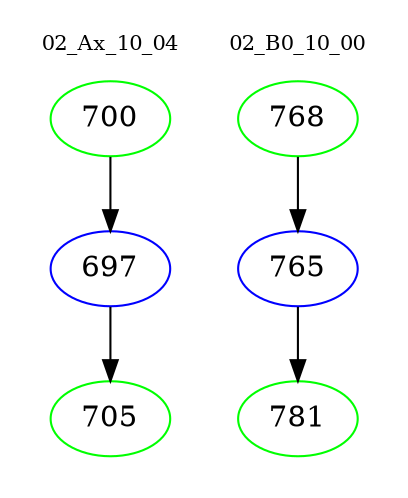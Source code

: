 digraph{
subgraph cluster_0 {
color = white
label = "02_Ax_10_04";
fontsize=10;
T0_700 [label="700", color="green"]
T0_700 -> T0_697 [color="black"]
T0_697 [label="697", color="blue"]
T0_697 -> T0_705 [color="black"]
T0_705 [label="705", color="green"]
}
subgraph cluster_1 {
color = white
label = "02_B0_10_00";
fontsize=10;
T1_768 [label="768", color="green"]
T1_768 -> T1_765 [color="black"]
T1_765 [label="765", color="blue"]
T1_765 -> T1_781 [color="black"]
T1_781 [label="781", color="green"]
}
}
